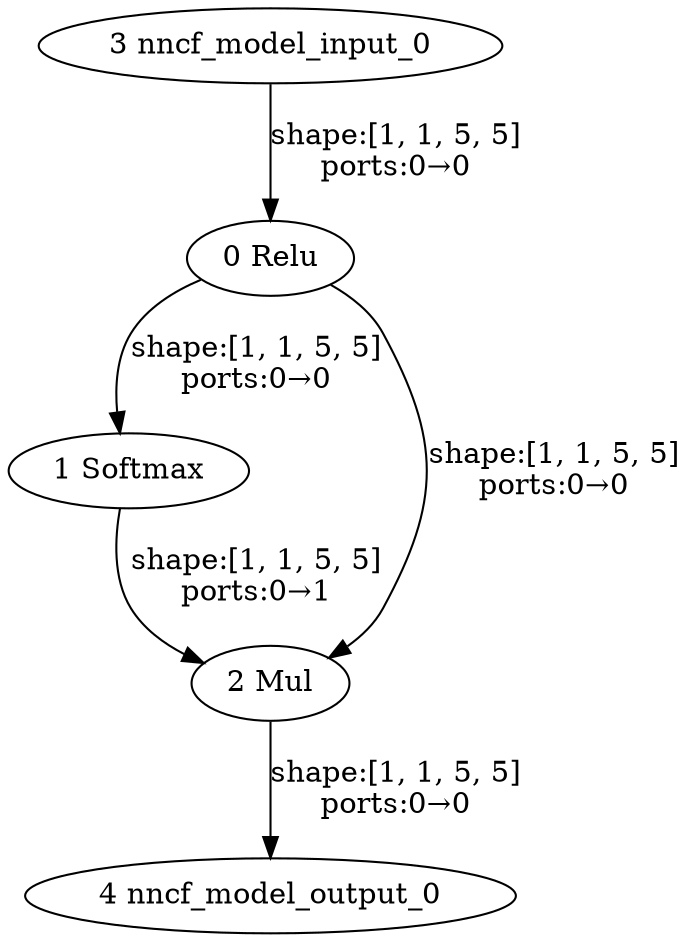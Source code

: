 strict digraph  {
"0 Relu" [id=0, type=Relu];
"1 Softmax" [id=1, type=Softmax];
"2 Mul" [id=2, type=Mul];
"3 nncf_model_input_0" [id=3, type=nncf_model_input];
"4 nncf_model_output_0" [id=4, type=nncf_model_output];
"0 Relu" -> "1 Softmax"  [label="shape:[1, 1, 5, 5]\nports:0→0", style=solid];
"0 Relu" -> "2 Mul"  [label="shape:[1, 1, 5, 5]\nports:0→0", style=solid];
"1 Softmax" -> "2 Mul"  [label="shape:[1, 1, 5, 5]\nports:0→1", style=solid];
"2 Mul" -> "4 nncf_model_output_0"  [label="shape:[1, 1, 5, 5]\nports:0→0", style=solid];
"3 nncf_model_input_0" -> "0 Relu"  [label="shape:[1, 1, 5, 5]\nports:0→0", style=solid];
}
